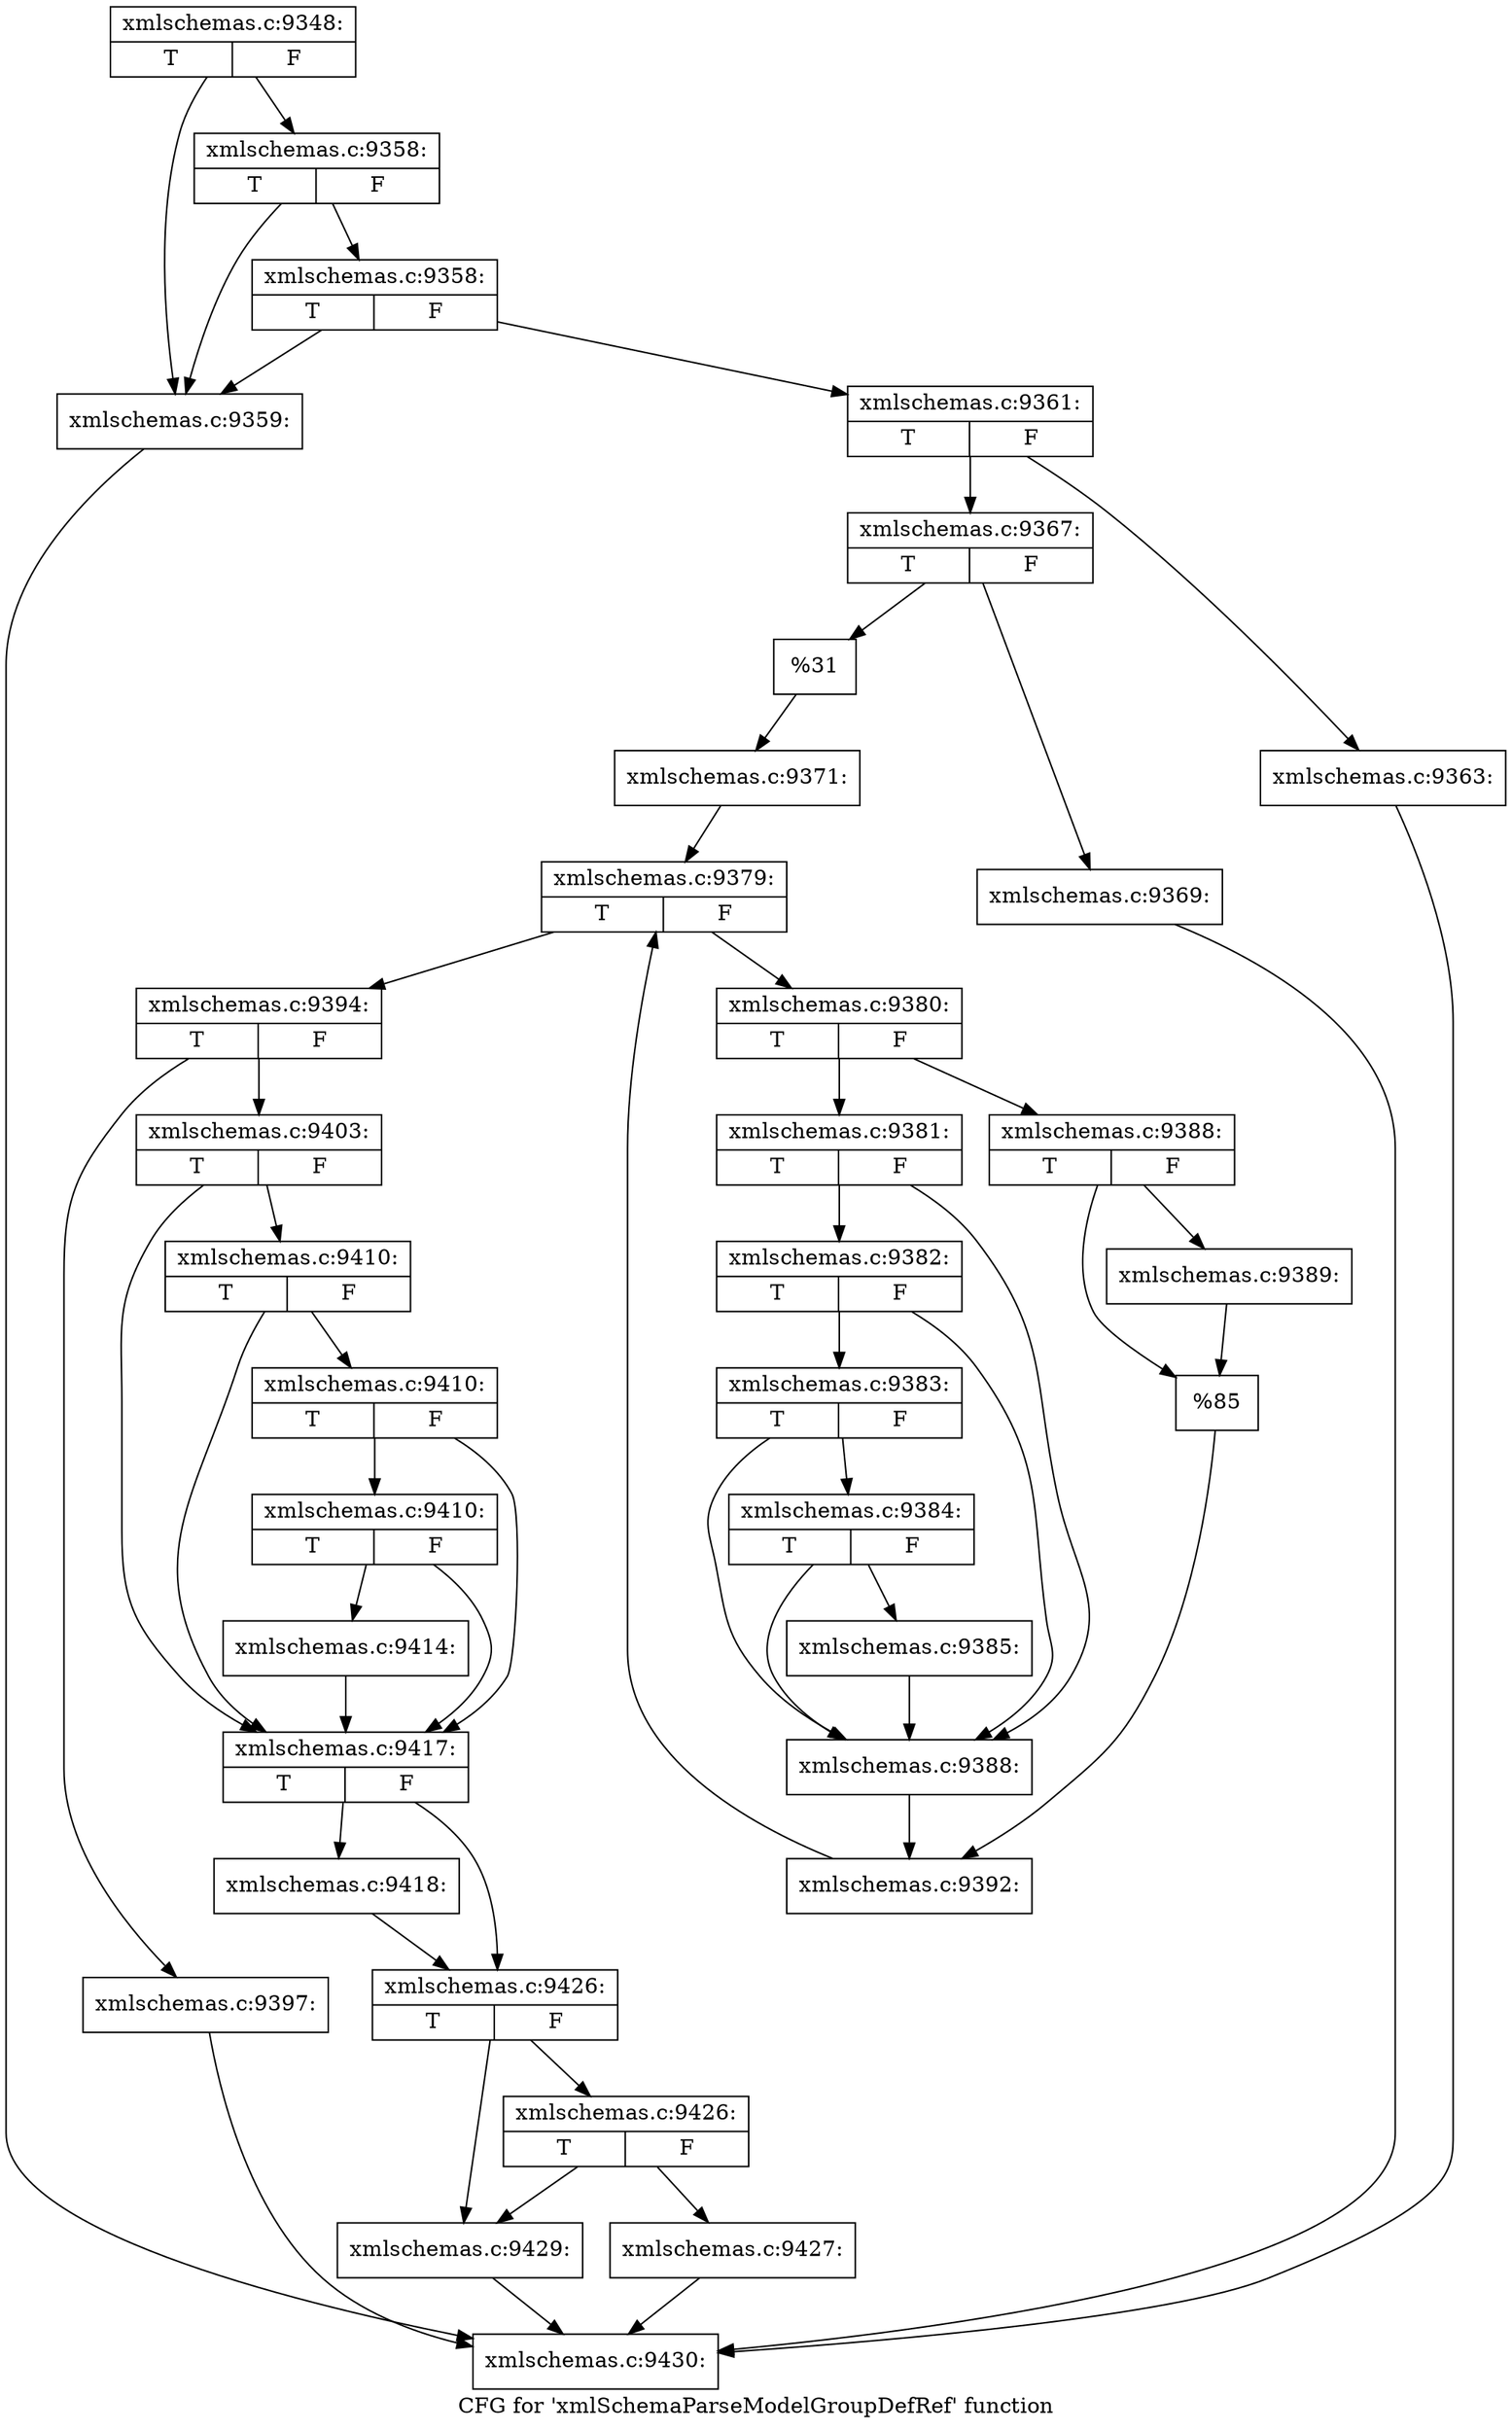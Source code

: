 digraph "CFG for 'xmlSchemaParseModelGroupDefRef' function" {
	label="CFG for 'xmlSchemaParseModelGroupDefRef' function";

	Node0x4eb7dc0 [shape=record,label="{xmlschemas.c:9348:|{<s0>T|<s1>F}}"];
	Node0x4eb7dc0 -> Node0x4ee3fb0;
	Node0x4eb7dc0 -> Node0x4ee40d0;
	Node0x4ee40d0 [shape=record,label="{xmlschemas.c:9358:|{<s0>T|<s1>F}}"];
	Node0x4ee40d0 -> Node0x4ee3fb0;
	Node0x4ee40d0 -> Node0x4ee4050;
	Node0x4ee4050 [shape=record,label="{xmlschemas.c:9358:|{<s0>T|<s1>F}}"];
	Node0x4ee4050 -> Node0x4ee3fb0;
	Node0x4ee4050 -> Node0x4ee4000;
	Node0x4ee3fb0 [shape=record,label="{xmlschemas.c:9359:}"];
	Node0x4ee3fb0 -> Node0x4ee0650;
	Node0x4ee4000 [shape=record,label="{xmlschemas.c:9361:|{<s0>T|<s1>F}}"];
	Node0x4ee4000 -> Node0x4ee4d70;
	Node0x4ee4000 -> Node0x4ee4e10;
	Node0x4ee4d70 [shape=record,label="{xmlschemas.c:9363:}"];
	Node0x4ee4d70 -> Node0x4ee0650;
	Node0x4ee4e10 [shape=record,label="{xmlschemas.c:9367:|{<s0>T|<s1>F}}"];
	Node0x4ee4e10 -> Node0x4ee5620;
	Node0x4ee4e10 -> Node0x4ee5670;
	Node0x4ee5620 [shape=record,label="{xmlschemas.c:9369:}"];
	Node0x4ee5620 -> Node0x4ee0650;
	Node0x4ee5670 [shape=record,label="{%31}"];
	Node0x4ee5670 -> Node0x4ee4dc0;
	Node0x4ee4dc0 [shape=record,label="{xmlschemas.c:9371:}"];
	Node0x4ee4dc0 -> Node0x4ee6800;
	Node0x4ee6800 [shape=record,label="{xmlschemas.c:9379:|{<s0>T|<s1>F}}"];
	Node0x4ee6800 -> Node0x4ee78c0;
	Node0x4ee6800 -> Node0x4ee76f0;
	Node0x4ee78c0 [shape=record,label="{xmlschemas.c:9380:|{<s0>T|<s1>F}}"];
	Node0x4ee78c0 -> Node0x4ee7a00;
	Node0x4ee78c0 -> Node0x4ee7aa0;
	Node0x4ee7a00 [shape=record,label="{xmlschemas.c:9381:|{<s0>T|<s1>F}}"];
	Node0x4ee7a00 -> Node0x4ee7e80;
	Node0x4ee7a00 -> Node0x4ee7fd0;
	Node0x4ee7fd0 [shape=record,label="{xmlschemas.c:9382:|{<s0>T|<s1>F}}"];
	Node0x4ee7fd0 -> Node0x4ee7e80;
	Node0x4ee7fd0 -> Node0x4ee7f50;
	Node0x4ee7f50 [shape=record,label="{xmlschemas.c:9383:|{<s0>T|<s1>F}}"];
	Node0x4ee7f50 -> Node0x4ee7e80;
	Node0x4ee7f50 -> Node0x4ee7ed0;
	Node0x4ee7ed0 [shape=record,label="{xmlschemas.c:9384:|{<s0>T|<s1>F}}"];
	Node0x4ee7ed0 -> Node0x4ee7e80;
	Node0x4ee7ed0 -> Node0x4ee7e30;
	Node0x4ee7e30 [shape=record,label="{xmlschemas.c:9385:}"];
	Node0x4ee7e30 -> Node0x4ee7e80;
	Node0x4ee7e80 [shape=record,label="{xmlschemas.c:9388:}"];
	Node0x4ee7e80 -> Node0x4ee7a50;
	Node0x4ee7aa0 [shape=record,label="{xmlschemas.c:9388:|{<s0>T|<s1>F}}"];
	Node0x4ee7aa0 -> Node0x4ee94e0;
	Node0x4ee7aa0 -> Node0x4ee9530;
	Node0x4ee94e0 [shape=record,label="{xmlschemas.c:9389:}"];
	Node0x4ee94e0 -> Node0x4ee9530;
	Node0x4ee9530 [shape=record,label="{%85}"];
	Node0x4ee9530 -> Node0x4ee7a50;
	Node0x4ee7a50 [shape=record,label="{xmlschemas.c:9392:}"];
	Node0x4ee7a50 -> Node0x4ee6800;
	Node0x4ee76f0 [shape=record,label="{xmlschemas.c:9394:|{<s0>T|<s1>F}}"];
	Node0x4ee76f0 -> Node0x4eea960;
	Node0x4ee76f0 -> Node0x4eea9b0;
	Node0x4eea960 [shape=record,label="{xmlschemas.c:9397:}"];
	Node0x4eea960 -> Node0x4ee0650;
	Node0x4eea9b0 [shape=record,label="{xmlschemas.c:9403:|{<s0>T|<s1>F}}"];
	Node0x4eea9b0 -> Node0x4eebf90;
	Node0x4eea9b0 -> Node0x4eebea0;
	Node0x4eebf90 [shape=record,label="{xmlschemas.c:9410:|{<s0>T|<s1>F}}"];
	Node0x4eebf90 -> Node0x4eebf40;
	Node0x4eebf90 -> Node0x4eebea0;
	Node0x4eebf40 [shape=record,label="{xmlschemas.c:9410:|{<s0>T|<s1>F}}"];
	Node0x4eebf40 -> Node0x4eebef0;
	Node0x4eebf40 -> Node0x4eebea0;
	Node0x4eebef0 [shape=record,label="{xmlschemas.c:9410:|{<s0>T|<s1>F}}"];
	Node0x4eebef0 -> Node0x4eebe50;
	Node0x4eebef0 -> Node0x4eebea0;
	Node0x4eebe50 [shape=record,label="{xmlschemas.c:9414:}"];
	Node0x4eebe50 -> Node0x4eebea0;
	Node0x4eebea0 [shape=record,label="{xmlschemas.c:9417:|{<s0>T|<s1>F}}"];
	Node0x4eebea0 -> Node0x4eed320;
	Node0x4eebea0 -> Node0x4eed370;
	Node0x4eed320 [shape=record,label="{xmlschemas.c:9418:}"];
	Node0x4eed320 -> Node0x4eed370;
	Node0x4eed370 [shape=record,label="{xmlschemas.c:9426:|{<s0>T|<s1>F}}"];
	Node0x4eed370 -> Node0x4eedba0;
	Node0x4eed370 -> Node0x4eedb50;
	Node0x4eedba0 [shape=record,label="{xmlschemas.c:9426:|{<s0>T|<s1>F}}"];
	Node0x4eedba0 -> Node0x4eedb00;
	Node0x4eedba0 -> Node0x4eedb50;
	Node0x4eedb00 [shape=record,label="{xmlschemas.c:9427:}"];
	Node0x4eedb00 -> Node0x4ee0650;
	Node0x4eedb50 [shape=record,label="{xmlschemas.c:9429:}"];
	Node0x4eedb50 -> Node0x4ee0650;
	Node0x4ee0650 [shape=record,label="{xmlschemas.c:9430:}"];
}
